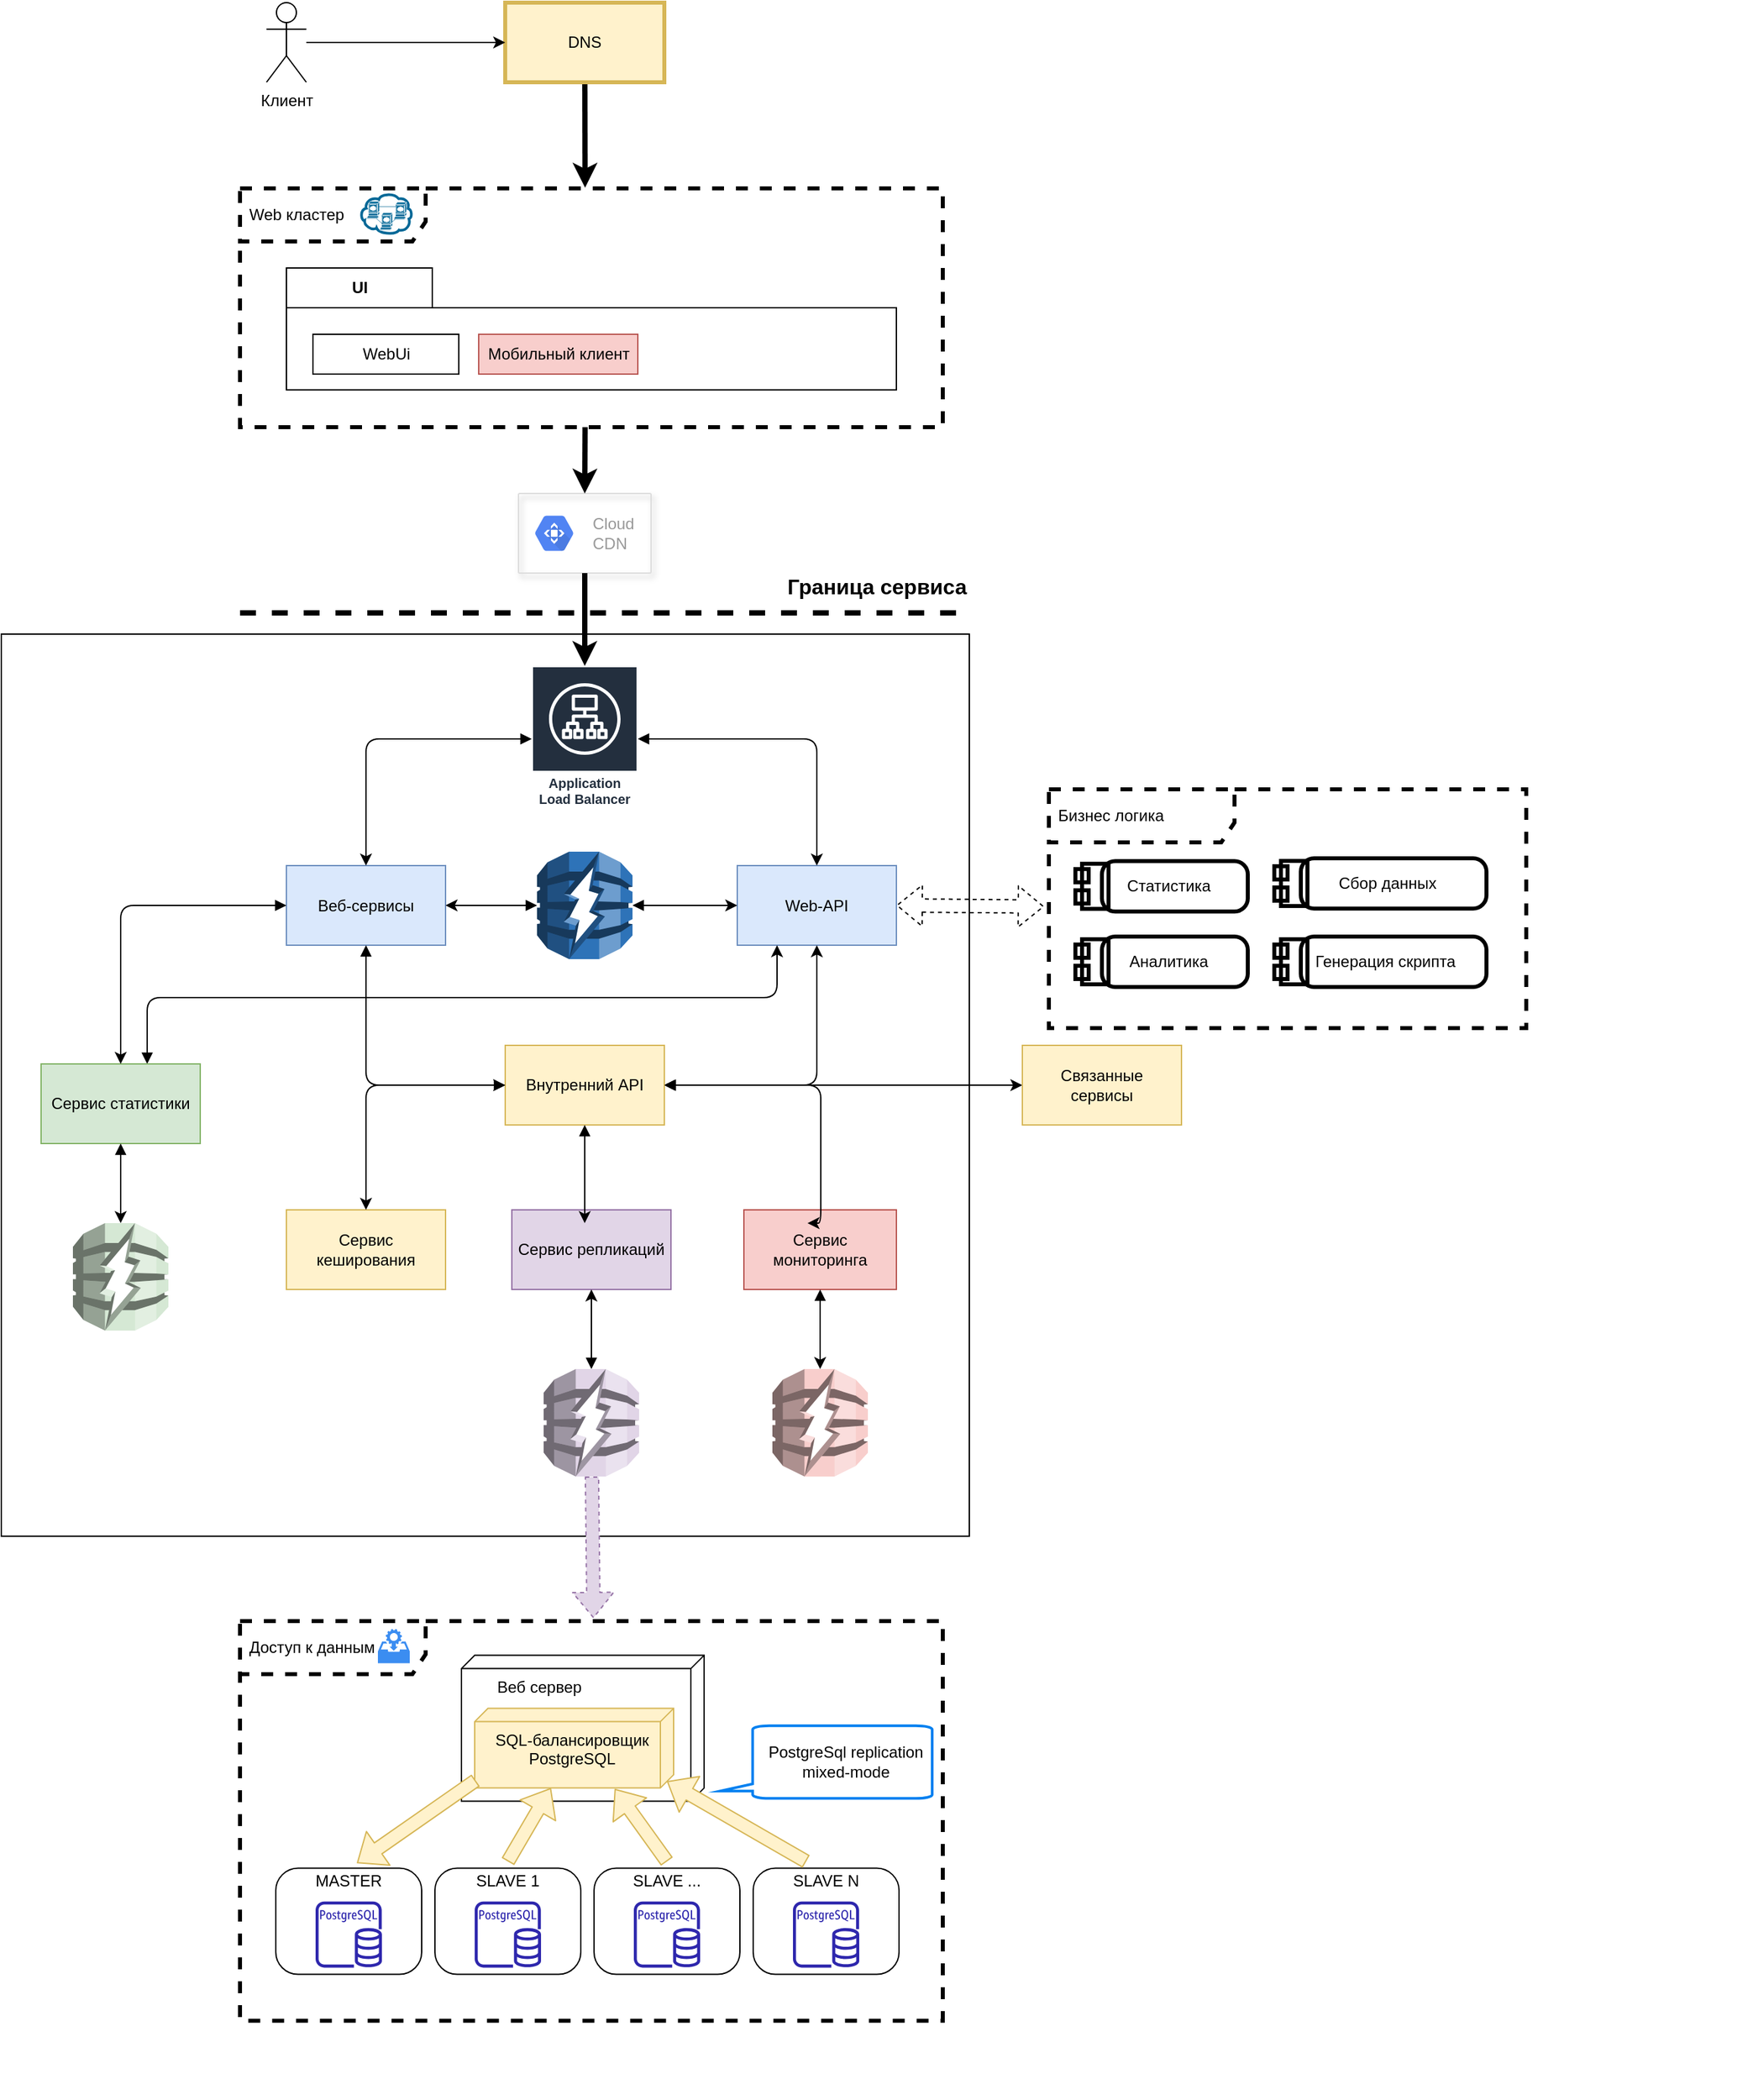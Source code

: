 <mxfile version="16.2.4" type="github">
  <diagram name="Page-1" id="b5b7bab2-c9e2-2cf4-8b2a-24fd1a2a6d21">
    <mxGraphModel dx="4239" dy="2589" grid="1" gridSize="10" guides="1" tooltips="1" connect="1" arrows="1" fold="1" page="1" pageScale="1" pageWidth="827" pageHeight="1169" background="none" math="0" shadow="0">
      <root>
        <mxCell id="0" />
        <mxCell id="1" parent="0" />
        <mxCell id="GngyZiU9fAiQqup7nZZj-29" value="" style="group" parent="1" vertex="1" connectable="0">
          <mxGeometry x="-160" y="-557" width="530" height="260" as="geometry" />
        </mxCell>
        <mxCell id="X_eCHFwMdrclcqPWtFl_-70" value="" style="group" vertex="1" connectable="0" parent="GngyZiU9fAiQqup7nZZj-29">
          <mxGeometry width="360" height="180" as="geometry" />
        </mxCell>
        <mxCell id="GngyZiU9fAiQqup7nZZj-30" value="Бизнес логика" style="shape=umlFrame;whiteSpace=wrap;html=1;width=140;height=40;boundedLbl=1;verticalAlign=middle;align=left;spacingLeft=5;fillColor=none;dashed=1;strokeWidth=3;" parent="X_eCHFwMdrclcqPWtFl_-70" vertex="1">
          <mxGeometry width="360" height="180" as="geometry" />
        </mxCell>
        <mxCell id="GngyZiU9fAiQqup7nZZj-40" value="Аналитика" style="shape=mxgraph.uml25.actionParams;html=1;align=center;verticalAlign=top;absoluteArcSize=1;arcSize=10;dashed=0;spacingLeft=10;spacingTop=5;strokeWidth=3;fillColor=none;" parent="X_eCHFwMdrclcqPWtFl_-70" vertex="1">
          <mxGeometry x="20" y="111.042" width="130" height="37.917" as="geometry" />
        </mxCell>
        <mxCell id="GngyZiU9fAiQqup7nZZj-41" value="Сбор данных" style="shape=mxgraph.uml25.actionParams;html=1;align=center;verticalAlign=top;absoluteArcSize=1;arcSize=10;dashed=0;spacingLeft=10;spacingTop=5;strokeWidth=3;fillColor=none;" parent="X_eCHFwMdrclcqPWtFl_-70" vertex="1">
          <mxGeometry x="170.0" y="51.997" width="160" height="37.917" as="geometry" />
        </mxCell>
        <mxCell id="GngyZiU9fAiQqup7nZZj-42" value="Генерация скрипта&amp;nbsp;" style="shape=mxgraph.uml25.actionParams;html=1;align=center;verticalAlign=top;absoluteArcSize=1;arcSize=10;dashed=0;spacingLeft=10;spacingTop=5;strokeWidth=3;fillColor=none;" parent="X_eCHFwMdrclcqPWtFl_-70" vertex="1">
          <mxGeometry x="170.0" y="111.042" width="160" height="37.917" as="geometry" />
        </mxCell>
        <mxCell id="GngyZiU9fAiQqup7nZZj-43" value="" style="shape=image;html=1;verticalAlign=top;verticalLabelPosition=bottom;labelBackgroundColor=#ffffff;imageAspect=0;aspect=fixed;image=https://cdn1.iconfinder.com/data/icons/software-engineering-and-video-gaming/512/512_Function_instruction_logic_operation_meeting_Hardware_Engineering_Internet-128.png;strokeWidth=3;fillColor=none;" parent="X_eCHFwMdrclcqPWtFl_-70" vertex="1">
          <mxGeometry x="93.764" y="7" width="28.909" height="28.909" as="geometry" />
        </mxCell>
        <mxCell id="GngyZiU9fAiQqup7nZZj-39" value="Статистика" style="shape=mxgraph.uml25.actionParams;html=1;align=center;verticalAlign=top;absoluteArcSize=1;arcSize=10;dashed=0;spacingLeft=10;spacingTop=5;strokeWidth=3;fillColor=none;" parent="X_eCHFwMdrclcqPWtFl_-70" vertex="1">
          <mxGeometry x="20" y="54.167" width="130" height="37.917" as="geometry" />
        </mxCell>
        <mxCell id="GngyZiU9fAiQqup7nZZj-45" value="" style="group" parent="1" vertex="1" connectable="0">
          <mxGeometry x="-781.5" y="30" width="543" height="400" as="geometry" />
        </mxCell>
        <mxCell id="X_eCHFwMdrclcqPWtFl_-67" value="" style="group" vertex="1" connectable="0" parent="GngyZiU9fAiQqup7nZZj-45">
          <mxGeometry x="11.5" y="40" width="530" height="301.26" as="geometry" />
        </mxCell>
        <mxCell id="GngyZiU9fAiQqup7nZZj-46" value="Доступ к данным" style="shape=umlFrame;whiteSpace=wrap;html=1;width=140;height=40;boundedLbl=1;verticalAlign=middle;align=left;spacingLeft=5;fillColor=none;dashed=1;strokeWidth=3;" parent="X_eCHFwMdrclcqPWtFl_-67" vertex="1">
          <mxGeometry width="530" height="301.26" as="geometry" />
        </mxCell>
        <mxCell id="GngyZiU9fAiQqup7nZZj-52" value="" style="sketch=0;html=1;aspect=fixed;strokeColor=none;shadow=0;align=center;verticalAlign=top;fillColor=#3B8DF1;shape=mxgraph.gcp2.data_access" parent="X_eCHFwMdrclcqPWtFl_-67" vertex="1">
          <mxGeometry x="104" y="5.998" width="24" height="25.8" as="geometry" />
        </mxCell>
        <mxCell id="X_eCHFwMdrclcqPWtFl_-37" value="&amp;nbsp; &amp;nbsp; &amp;nbsp; Веб сервер" style="verticalAlign=top;align=left;shape=cube;size=10;direction=south;fontStyle=0;html=1;boundedLbl=1;spacingLeft=5;fillColor=none;" vertex="1" parent="X_eCHFwMdrclcqPWtFl_-67">
          <mxGeometry x="167" y="25.8" width="183" height="110" as="geometry" />
        </mxCell>
        <mxCell id="X_eCHFwMdrclcqPWtFl_-38" value="SQL-балансировщик&lt;br&gt;PostgreSQL" style="verticalAlign=top;align=center;shape=cube;size=10;direction=south;html=1;boundedLbl=1;spacingLeft=5;fillColor=#fff2cc;strokeColor=#d6b656;" vertex="1" parent="X_eCHFwMdrclcqPWtFl_-37">
          <mxGeometry width="150" height="60" relative="1" as="geometry">
            <mxPoint x="10" y="40" as="offset" />
          </mxGeometry>
        </mxCell>
        <mxCell id="X_eCHFwMdrclcqPWtFl_-43" value="" style="group" vertex="1" connectable="0" parent="X_eCHFwMdrclcqPWtFl_-67">
          <mxGeometry x="27" y="181.26" width="110" height="85" as="geometry" />
        </mxCell>
        <mxCell id="X_eCHFwMdrclcqPWtFl_-40" value="" style="sketch=0;outlineConnect=0;fontColor=#232F3E;gradientColor=none;fillColor=#2E27AD;strokeColor=none;dashed=0;verticalLabelPosition=bottom;verticalAlign=top;align=center;html=1;fontSize=12;fontStyle=0;aspect=fixed;pointerEvents=1;shape=mxgraph.aws4.rds_postgresql_instance;" vertex="1" parent="X_eCHFwMdrclcqPWtFl_-43">
          <mxGeometry x="30" y="30" width="50" height="50" as="geometry" />
        </mxCell>
        <mxCell id="X_eCHFwMdrclcqPWtFl_-41" value="" style="rounded=1;whiteSpace=wrap;html=1;fillColor=none;perimeterSpacing=4;arcSize=21;align=center;" vertex="1" parent="X_eCHFwMdrclcqPWtFl_-43">
          <mxGeometry y="5" width="110" height="80" as="geometry" />
        </mxCell>
        <mxCell id="X_eCHFwMdrclcqPWtFl_-42" value="MASTER" style="text;html=1;strokeColor=none;fillColor=none;align=center;verticalAlign=middle;whiteSpace=wrap;rounded=0;" vertex="1" parent="X_eCHFwMdrclcqPWtFl_-43">
          <mxGeometry x="25" width="60" height="30" as="geometry" />
        </mxCell>
        <mxCell id="X_eCHFwMdrclcqPWtFl_-44" value="" style="group" vertex="1" connectable="0" parent="X_eCHFwMdrclcqPWtFl_-67">
          <mxGeometry x="147" y="181.26" width="110" height="85" as="geometry" />
        </mxCell>
        <mxCell id="X_eCHFwMdrclcqPWtFl_-45" value="" style="sketch=0;outlineConnect=0;fontColor=#232F3E;gradientColor=none;fillColor=#2E27AD;strokeColor=none;dashed=0;verticalLabelPosition=bottom;verticalAlign=top;align=center;html=1;fontSize=12;fontStyle=0;aspect=fixed;pointerEvents=1;shape=mxgraph.aws4.rds_postgresql_instance;" vertex="1" parent="X_eCHFwMdrclcqPWtFl_-44">
          <mxGeometry x="30" y="30" width="50" height="50" as="geometry" />
        </mxCell>
        <mxCell id="X_eCHFwMdrclcqPWtFl_-46" value="" style="rounded=1;whiteSpace=wrap;html=1;fillColor=none;perimeterSpacing=4;arcSize=21;align=center;" vertex="1" parent="X_eCHFwMdrclcqPWtFl_-44">
          <mxGeometry y="5" width="110" height="80" as="geometry" />
        </mxCell>
        <mxCell id="X_eCHFwMdrclcqPWtFl_-47" value="SLAVE 1" style="text;html=1;strokeColor=none;fillColor=none;align=center;verticalAlign=middle;whiteSpace=wrap;rounded=0;" vertex="1" parent="X_eCHFwMdrclcqPWtFl_-44">
          <mxGeometry x="25" width="60" height="30" as="geometry" />
        </mxCell>
        <mxCell id="X_eCHFwMdrclcqPWtFl_-48" value="" style="group" vertex="1" connectable="0" parent="X_eCHFwMdrclcqPWtFl_-67">
          <mxGeometry x="267" y="181.26" width="110" height="85" as="geometry" />
        </mxCell>
        <mxCell id="X_eCHFwMdrclcqPWtFl_-49" value="" style="sketch=0;outlineConnect=0;fontColor=#232F3E;gradientColor=none;fillColor=#2E27AD;strokeColor=none;dashed=0;verticalLabelPosition=bottom;verticalAlign=top;align=center;html=1;fontSize=12;fontStyle=0;aspect=fixed;pointerEvents=1;shape=mxgraph.aws4.rds_postgresql_instance;" vertex="1" parent="X_eCHFwMdrclcqPWtFl_-48">
          <mxGeometry x="30" y="30" width="50" height="50" as="geometry" />
        </mxCell>
        <mxCell id="X_eCHFwMdrclcqPWtFl_-50" value="" style="rounded=1;whiteSpace=wrap;html=1;fillColor=none;perimeterSpacing=4;arcSize=21;align=center;" vertex="1" parent="X_eCHFwMdrclcqPWtFl_-48">
          <mxGeometry y="5" width="110" height="80" as="geometry" />
        </mxCell>
        <mxCell id="X_eCHFwMdrclcqPWtFl_-51" value="SLAVE ..." style="text;html=1;strokeColor=none;fillColor=none;align=center;verticalAlign=middle;whiteSpace=wrap;rounded=0;" vertex="1" parent="X_eCHFwMdrclcqPWtFl_-48">
          <mxGeometry x="25" width="60" height="30" as="geometry" />
        </mxCell>
        <mxCell id="X_eCHFwMdrclcqPWtFl_-52" value="" style="group" vertex="1" connectable="0" parent="X_eCHFwMdrclcqPWtFl_-67">
          <mxGeometry x="387" y="181.26" width="110" height="85" as="geometry" />
        </mxCell>
        <mxCell id="X_eCHFwMdrclcqPWtFl_-53" value="" style="sketch=0;outlineConnect=0;fontColor=#232F3E;gradientColor=none;fillColor=#2E27AD;strokeColor=none;dashed=0;verticalLabelPosition=bottom;verticalAlign=top;align=center;html=1;fontSize=12;fontStyle=0;aspect=fixed;pointerEvents=1;shape=mxgraph.aws4.rds_postgresql_instance;" vertex="1" parent="X_eCHFwMdrclcqPWtFl_-52">
          <mxGeometry x="30" y="30" width="50" height="50" as="geometry" />
        </mxCell>
        <mxCell id="X_eCHFwMdrclcqPWtFl_-54" value="" style="rounded=1;whiteSpace=wrap;html=1;fillColor=none;perimeterSpacing=4;arcSize=21;align=center;" vertex="1" parent="X_eCHFwMdrclcqPWtFl_-52">
          <mxGeometry y="5" width="110" height="80" as="geometry" />
        </mxCell>
        <mxCell id="X_eCHFwMdrclcqPWtFl_-55" value="SLAVE N" style="text;html=1;strokeColor=none;fillColor=none;align=center;verticalAlign=middle;whiteSpace=wrap;rounded=0;" vertex="1" parent="X_eCHFwMdrclcqPWtFl_-52">
          <mxGeometry x="25" width="60" height="30" as="geometry" />
        </mxCell>
        <mxCell id="X_eCHFwMdrclcqPWtFl_-57" value="" style="shape=flexArrow;endArrow=classic;html=1;rounded=1;exitX=0.5;exitY=0;exitDx=0;exitDy=0;fillColor=#fff2cc;strokeColor=#d6b656;" edge="1" parent="X_eCHFwMdrclcqPWtFl_-67" source="X_eCHFwMdrclcqPWtFl_-47" target="X_eCHFwMdrclcqPWtFl_-38">
          <mxGeometry width="50" height="50" relative="1" as="geometry">
            <mxPoint x="177" y="391.26" as="sourcePoint" />
            <mxPoint x="227" y="341.26" as="targetPoint" />
          </mxGeometry>
        </mxCell>
        <mxCell id="X_eCHFwMdrclcqPWtFl_-62" value="" style="shape=flexArrow;endArrow=classic;html=1;rounded=1;entryX=1.011;entryY=0.296;entryDx=0;entryDy=0;entryPerimeter=0;exitX=0.5;exitY=0;exitDx=0;exitDy=0;fillColor=#fff2cc;strokeColor=#d6b656;" edge="1" parent="X_eCHFwMdrclcqPWtFl_-67" source="X_eCHFwMdrclcqPWtFl_-51" target="X_eCHFwMdrclcqPWtFl_-38">
          <mxGeometry width="50" height="50" relative="1" as="geometry">
            <mxPoint x="287" y="201.26" as="sourcePoint" />
            <mxPoint x="337" y="151.26" as="targetPoint" />
          </mxGeometry>
        </mxCell>
        <mxCell id="X_eCHFwMdrclcqPWtFl_-63" value="" style="shape=flexArrow;endArrow=classic;html=1;rounded=1;entryX=0;entryY=0;entryDx=55;entryDy=5;entryPerimeter=0;exitX=0.25;exitY=0;exitDx=0;exitDy=0;fillColor=#fff2cc;strokeColor=#d6b656;" edge="1" parent="X_eCHFwMdrclcqPWtFl_-67" source="X_eCHFwMdrclcqPWtFl_-55" target="X_eCHFwMdrclcqPWtFl_-38">
          <mxGeometry width="50" height="50" relative="1" as="geometry">
            <mxPoint x="387" y="181.26" as="sourcePoint" />
            <mxPoint x="437" y="131.26" as="targetPoint" />
          </mxGeometry>
        </mxCell>
        <mxCell id="X_eCHFwMdrclcqPWtFl_-64" value="" style="shape=flexArrow;endArrow=classic;html=1;rounded=1;entryX=0.603;entryY=0.04;entryDx=0;entryDy=0;entryPerimeter=0;exitX=0.904;exitY=0.995;exitDx=0;exitDy=0;exitPerimeter=0;fillColor=#fff2cc;strokeColor=#d6b656;" edge="1" parent="X_eCHFwMdrclcqPWtFl_-67" source="X_eCHFwMdrclcqPWtFl_-38" target="X_eCHFwMdrclcqPWtFl_-42">
          <mxGeometry width="50" height="50" relative="1" as="geometry">
            <mxPoint x="87" y="151.26" as="sourcePoint" />
            <mxPoint x="137" y="101.26" as="targetPoint" />
          </mxGeometry>
        </mxCell>
        <mxCell id="X_eCHFwMdrclcqPWtFl_-65" value="" style="html=1;verticalLabelPosition=bottom;align=center;labelBackgroundColor=#ffffff;verticalAlign=top;strokeWidth=2;strokeColor=#0080F0;shadow=0;dashed=0;shape=mxgraph.ios7.icons.message;rounded=1;fillColor=none;direction=south;" vertex="1" parent="X_eCHFwMdrclcqPWtFl_-67">
          <mxGeometry x="362" y="78.89" width="160" height="54.75" as="geometry" />
        </mxCell>
        <mxCell id="X_eCHFwMdrclcqPWtFl_-66" value="PostgreSql replication mixed-mode" style="text;html=1;strokeColor=none;fillColor=none;align=center;verticalAlign=middle;whiteSpace=wrap;rounded=0;" vertex="1" parent="X_eCHFwMdrclcqPWtFl_-67">
          <mxGeometry x="392" y="91.27" width="130" height="30" as="geometry" />
        </mxCell>
        <mxCell id="GngyZiU9fAiQqup7nZZj-77" value="Web кластер" style="shape=umlFrame;whiteSpace=wrap;html=1;width=140;height=40;boundedLbl=1;verticalAlign=middle;align=left;spacingLeft=5;fillColor=none;dashed=1;strokeWidth=3;" parent="1" vertex="1">
          <mxGeometry x="-770" y="-1010" width="530" height="180" as="geometry" />
        </mxCell>
        <mxCell id="GngyZiU9fAiQqup7nZZj-78" value="" style="shape=mxgraph.cisco.storage.web_cluster;html=1;pointerEvents=1;dashed=0;fillColor=#036897;strokeColor=#ffffff;strokeWidth=2;verticalLabelPosition=bottom;verticalAlign=top;align=center;outlineConnect=0;" parent="1" vertex="1">
          <mxGeometry x="-680" y="-1006.62" width="40" height="30.63" as="geometry" />
        </mxCell>
        <mxCell id="GngyZiU9fAiQqup7nZZj-79" value="UI" style="shape=folder;fontStyle=1;tabWidth=110;tabHeight=30;tabPosition=left;html=1;boundedLbl=1;labelInHeader=1;container=1;collapsible=0;recursiveResize=0;" parent="1" vertex="1">
          <mxGeometry x="-735" y="-950" width="460" height="91.87" as="geometry" />
        </mxCell>
        <mxCell id="GngyZiU9fAiQqup7nZZj-80" value="WebUi" style="html=1;" parent="GngyZiU9fAiQqup7nZZj-79" vertex="1">
          <mxGeometry width="110" height="30" relative="1" as="geometry">
            <mxPoint x="20" y="50" as="offset" />
          </mxGeometry>
        </mxCell>
        <mxCell id="GngyZiU9fAiQqup7nZZj-81" value="Мобильный клиент" style="html=1;fillColor=#f8cecc;strokeColor=#b85450;" parent="1" vertex="1">
          <mxGeometry x="-590" y="-900" width="120" height="30" as="geometry" />
        </mxCell>
        <mxCell id="GngyZiU9fAiQqup7nZZj-82" style="edgeStyle=none;rounded=0;orthogonalLoop=1;jettySize=auto;html=1;entryX=0.491;entryY=-0.003;entryDx=0;entryDy=0;entryPerimeter=0;strokeWidth=4;" parent="1" source="GngyZiU9fAiQqup7nZZj-83" target="GngyZiU9fAiQqup7nZZj-77" edge="1">
          <mxGeometry relative="1" as="geometry" />
        </mxCell>
        <mxCell id="GngyZiU9fAiQqup7nZZj-83" value="DNS" style="rounded=0;whiteSpace=wrap;html=1;strokeWidth=3;fillColor=#fff2cc;strokeColor=#d6b656;" parent="1" vertex="1">
          <mxGeometry x="-570" y="-1150" width="120" height="60" as="geometry" />
        </mxCell>
        <mxCell id="GngyZiU9fAiQqup7nZZj-85" value="" style="strokeColor=#dddddd;shadow=1;strokeWidth=1;rounded=1;absoluteArcSize=1;arcSize=2;fillColor=none;" parent="1" vertex="1">
          <mxGeometry x="-560" y="-780" width="100" height="60" as="geometry" />
        </mxCell>
        <mxCell id="GngyZiU9fAiQqup7nZZj-86" value="Cloud &#xa;CDN" style="sketch=0;dashed=0;connectable=0;html=1;fillColor=#5184F3;strokeColor=none;shape=mxgraph.gcp2.hexIcon;prIcon=cloud_cdn;part=1;labelPosition=right;verticalLabelPosition=middle;align=left;verticalAlign=middle;spacingLeft=5;fontColor=#999999;fontSize=12;" parent="GngyZiU9fAiQqup7nZZj-85" vertex="1">
          <mxGeometry y="0.5" width="44" height="39" relative="1" as="geometry">
            <mxPoint x="5" y="-19.5" as="offset" />
          </mxGeometry>
        </mxCell>
        <mxCell id="GngyZiU9fAiQqup7nZZj-87" style="edgeStyle=none;rounded=0;orthogonalLoop=1;jettySize=auto;html=1;entryX=0.5;entryY=0;entryDx=0;entryDy=0;strokeWidth=4;exitX=0.491;exitY=1;exitDx=0;exitDy=0;exitPerimeter=0;" parent="1" source="GngyZiU9fAiQqup7nZZj-77" target="GngyZiU9fAiQqup7nZZj-85" edge="1">
          <mxGeometry relative="1" as="geometry">
            <mxPoint x="-510" y="-680" as="sourcePoint" />
          </mxGeometry>
        </mxCell>
        <mxCell id="X_eCHFwMdrclcqPWtFl_-2" style="edgeStyle=orthogonalEdgeStyle;rounded=0;orthogonalLoop=1;jettySize=auto;html=1;" edge="1" parent="1" source="X_eCHFwMdrclcqPWtFl_-1" target="GngyZiU9fAiQqup7nZZj-83">
          <mxGeometry relative="1" as="geometry" />
        </mxCell>
        <mxCell id="X_eCHFwMdrclcqPWtFl_-1" value="Клиент" style="shape=umlActor;verticalLabelPosition=bottom;verticalAlign=top;html=1;outlineConnect=0;" vertex="1" parent="1">
          <mxGeometry x="-750" y="-1150" width="30" height="60" as="geometry" />
        </mxCell>
        <mxCell id="X_eCHFwMdrclcqPWtFl_-34" style="edgeStyle=orthogonalEdgeStyle;rounded=1;orthogonalLoop=1;jettySize=auto;html=1;entryX=0;entryY=0.5;entryDx=0;entryDy=0;startArrow=block;startFill=1;" edge="1" parent="1" source="X_eCHFwMdrclcqPWtFl_-13" target="X_eCHFwMdrclcqPWtFl_-33">
          <mxGeometry relative="1" as="geometry" />
        </mxCell>
        <mxCell id="X_eCHFwMdrclcqPWtFl_-33" value="Связанные &lt;br&gt;сервисы" style="rounded=0;whiteSpace=wrap;html=1;fillColor=#fff2cc;strokeColor=#d6b656;" vertex="1" parent="1">
          <mxGeometry x="-180" y="-364" width="120" height="60" as="geometry" />
        </mxCell>
        <mxCell id="X_eCHFwMdrclcqPWtFl_-36" value="" style="group" vertex="1" connectable="0" parent="1">
          <mxGeometry x="-950" y="-690" width="730" height="696" as="geometry" />
        </mxCell>
        <mxCell id="X_eCHFwMdrclcqPWtFl_-35" value="" style="rounded=0;whiteSpace=wrap;html=1;fillColor=none;" vertex="1" parent="X_eCHFwMdrclcqPWtFl_-36">
          <mxGeometry y="16" width="730" height="680" as="geometry" />
        </mxCell>
        <mxCell id="GngyZiU9fAiQqup7nZZj-88" value="Application Load Balancer" style="sketch=0;outlineConnect=0;fontColor=#232F3E;gradientColor=none;strokeColor=#ffffff;fillColor=#232F3E;dashed=0;verticalLabelPosition=middle;verticalAlign=bottom;align=center;html=1;whiteSpace=wrap;fontSize=10;fontStyle=1;spacing=3;shape=mxgraph.aws4.productIcon;prIcon=mxgraph.aws4.application_load_balancer;" parent="X_eCHFwMdrclcqPWtFl_-36" vertex="1">
          <mxGeometry x="400" y="40" width="80" height="110" as="geometry" />
        </mxCell>
        <mxCell id="GngyZiU9fAiQqup7nZZj-89" value="" style="endArrow=none;dashed=1;html=1;rounded=0;strokeWidth=4;" parent="X_eCHFwMdrclcqPWtFl_-36" edge="1">
          <mxGeometry width="50" height="50" relative="1" as="geometry">
            <mxPoint x="180" as="sourcePoint" />
            <mxPoint x="720" as="targetPoint" />
          </mxGeometry>
        </mxCell>
        <mxCell id="GngyZiU9fAiQqup7nZZj-90" value="Граница сервиса" style="edgeLabel;html=1;align=center;verticalAlign=middle;resizable=0;points=[];fontSize=16;fontStyle=1" parent="GngyZiU9fAiQqup7nZZj-89" vertex="1" connectable="0">
          <mxGeometry x="0.63" y="-2" relative="1" as="geometry">
            <mxPoint x="40" y="-22" as="offset" />
          </mxGeometry>
        </mxCell>
        <mxCell id="X_eCHFwMdrclcqPWtFl_-5" value="" style="outlineConnect=0;dashed=0;verticalLabelPosition=bottom;verticalAlign=top;align=center;html=1;shape=mxgraph.aws3.db_accelerator;fillColor=#2E73B8;gradientColor=none;" vertex="1" parent="X_eCHFwMdrclcqPWtFl_-36">
          <mxGeometry x="404" y="180" width="72" height="81" as="geometry" />
        </mxCell>
        <mxCell id="X_eCHFwMdrclcqPWtFl_-6" value="Веб-сервисы" style="rounded=0;whiteSpace=wrap;html=1;fillColor=#dae8fc;strokeColor=#6c8ebf;" vertex="1" parent="X_eCHFwMdrclcqPWtFl_-36">
          <mxGeometry x="215" y="190.5" width="120" height="60" as="geometry" />
        </mxCell>
        <mxCell id="X_eCHFwMdrclcqPWtFl_-11" style="edgeStyle=orthogonalEdgeStyle;rounded=1;orthogonalLoop=1;jettySize=auto;html=1;startArrow=block;startFill=1;" edge="1" parent="X_eCHFwMdrclcqPWtFl_-36" source="GngyZiU9fAiQqup7nZZj-88" target="X_eCHFwMdrclcqPWtFl_-6">
          <mxGeometry relative="1" as="geometry" />
        </mxCell>
        <mxCell id="X_eCHFwMdrclcqPWtFl_-8" style="edgeStyle=orthogonalEdgeStyle;orthogonalLoop=1;jettySize=auto;html=1;rounded=1;startArrow=block;startFill=1;" edge="1" parent="X_eCHFwMdrclcqPWtFl_-36" source="X_eCHFwMdrclcqPWtFl_-5" target="X_eCHFwMdrclcqPWtFl_-6">
          <mxGeometry relative="1" as="geometry" />
        </mxCell>
        <mxCell id="X_eCHFwMdrclcqPWtFl_-7" value="Web-API" style="rounded=0;whiteSpace=wrap;html=1;fillColor=#dae8fc;strokeColor=#6c8ebf;" vertex="1" parent="X_eCHFwMdrclcqPWtFl_-36">
          <mxGeometry x="555" y="190.5" width="120" height="60" as="geometry" />
        </mxCell>
        <mxCell id="X_eCHFwMdrclcqPWtFl_-12" style="edgeStyle=orthogonalEdgeStyle;rounded=1;orthogonalLoop=1;jettySize=auto;html=1;entryX=0.5;entryY=0;entryDx=0;entryDy=0;startArrow=block;startFill=1;" edge="1" parent="X_eCHFwMdrclcqPWtFl_-36" source="GngyZiU9fAiQqup7nZZj-88" target="X_eCHFwMdrclcqPWtFl_-7">
          <mxGeometry relative="1" as="geometry" />
        </mxCell>
        <mxCell id="X_eCHFwMdrclcqPWtFl_-10" style="edgeStyle=orthogonalEdgeStyle;rounded=1;orthogonalLoop=1;jettySize=auto;html=1;startArrow=block;startFill=1;" edge="1" parent="X_eCHFwMdrclcqPWtFl_-36" source="X_eCHFwMdrclcqPWtFl_-5" target="X_eCHFwMdrclcqPWtFl_-7">
          <mxGeometry relative="1" as="geometry" />
        </mxCell>
        <mxCell id="X_eCHFwMdrclcqPWtFl_-15" style="edgeStyle=orthogonalEdgeStyle;rounded=1;orthogonalLoop=1;jettySize=auto;html=1;entryX=0.5;entryY=1;entryDx=0;entryDy=0;startArrow=block;startFill=1;" edge="1" parent="X_eCHFwMdrclcqPWtFl_-36" source="X_eCHFwMdrclcqPWtFl_-13" target="X_eCHFwMdrclcqPWtFl_-7">
          <mxGeometry relative="1" as="geometry" />
        </mxCell>
        <mxCell id="X_eCHFwMdrclcqPWtFl_-13" value="Внутренний API" style="rounded=0;whiteSpace=wrap;html=1;fillColor=#fff2cc;strokeColor=#d6b656;" vertex="1" parent="X_eCHFwMdrclcqPWtFl_-36">
          <mxGeometry x="380" y="326" width="120" height="60" as="geometry" />
        </mxCell>
        <mxCell id="X_eCHFwMdrclcqPWtFl_-14" style="edgeStyle=orthogonalEdgeStyle;rounded=1;orthogonalLoop=1;jettySize=auto;html=1;entryX=0;entryY=0.5;entryDx=0;entryDy=0;startArrow=block;startFill=1;" edge="1" parent="X_eCHFwMdrclcqPWtFl_-36" source="X_eCHFwMdrclcqPWtFl_-6" target="X_eCHFwMdrclcqPWtFl_-13">
          <mxGeometry relative="1" as="geometry">
            <Array as="points">
              <mxPoint x="275" y="356" />
            </Array>
          </mxGeometry>
        </mxCell>
        <mxCell id="X_eCHFwMdrclcqPWtFl_-16" value="Сервис мониторинга" style="rounded=0;whiteSpace=wrap;html=1;fillColor=#f8cecc;strokeColor=#b85450;" vertex="1" parent="X_eCHFwMdrclcqPWtFl_-36">
          <mxGeometry x="560" y="450" width="115" height="60" as="geometry" />
        </mxCell>
        <mxCell id="X_eCHFwMdrclcqPWtFl_-17" style="edgeStyle=orthogonalEdgeStyle;rounded=1;orthogonalLoop=1;jettySize=auto;html=1;entryX=0.417;entryY=0.167;entryDx=0;entryDy=0;entryPerimeter=0;startArrow=block;startFill=1;" edge="1" parent="X_eCHFwMdrclcqPWtFl_-36" source="X_eCHFwMdrclcqPWtFl_-13" target="X_eCHFwMdrclcqPWtFl_-16">
          <mxGeometry relative="1" as="geometry">
            <Array as="points">
              <mxPoint x="618" y="356" />
              <mxPoint x="618" y="460" />
            </Array>
          </mxGeometry>
        </mxCell>
        <mxCell id="X_eCHFwMdrclcqPWtFl_-18" value="" style="outlineConnect=0;dashed=0;verticalLabelPosition=bottom;verticalAlign=top;align=center;html=1;shape=mxgraph.aws3.db_accelerator;fillColor=#f8cecc;strokeColor=#b85450;" vertex="1" parent="X_eCHFwMdrclcqPWtFl_-36">
          <mxGeometry x="581.5" y="570" width="72" height="81" as="geometry" />
        </mxCell>
        <mxCell id="X_eCHFwMdrclcqPWtFl_-19" style="edgeStyle=orthogonalEdgeStyle;rounded=1;orthogonalLoop=1;jettySize=auto;html=1;entryX=0.5;entryY=0;entryDx=0;entryDy=0;entryPerimeter=0;startArrow=block;startFill=1;" edge="1" parent="X_eCHFwMdrclcqPWtFl_-36" source="X_eCHFwMdrclcqPWtFl_-16" target="X_eCHFwMdrclcqPWtFl_-18">
          <mxGeometry relative="1" as="geometry" />
        </mxCell>
        <mxCell id="X_eCHFwMdrclcqPWtFl_-20" value="Сервис кеширования" style="rounded=0;whiteSpace=wrap;html=1;fillColor=#fff2cc;strokeColor=#d6b656;" vertex="1" parent="X_eCHFwMdrclcqPWtFl_-36">
          <mxGeometry x="215" y="450" width="120" height="60" as="geometry" />
        </mxCell>
        <mxCell id="X_eCHFwMdrclcqPWtFl_-21" style="edgeStyle=orthogonalEdgeStyle;rounded=1;orthogonalLoop=1;jettySize=auto;html=1;startArrow=block;startFill=1;" edge="1" parent="X_eCHFwMdrclcqPWtFl_-36" source="X_eCHFwMdrclcqPWtFl_-13" target="X_eCHFwMdrclcqPWtFl_-20">
          <mxGeometry relative="1" as="geometry" />
        </mxCell>
        <mxCell id="X_eCHFwMdrclcqPWtFl_-22" value="Сервис репликаций" style="rounded=0;whiteSpace=wrap;html=1;fillColor=#e1d5e7;strokeColor=#9673a6;" vertex="1" parent="X_eCHFwMdrclcqPWtFl_-36">
          <mxGeometry x="385" y="450" width="120" height="60" as="geometry" />
        </mxCell>
        <mxCell id="X_eCHFwMdrclcqPWtFl_-28" style="edgeStyle=orthogonalEdgeStyle;rounded=1;orthogonalLoop=1;jettySize=auto;html=1;entryX=0.458;entryY=0.167;entryDx=0;entryDy=0;entryPerimeter=0;startArrow=block;startFill=1;" edge="1" parent="X_eCHFwMdrclcqPWtFl_-36" source="X_eCHFwMdrclcqPWtFl_-13" target="X_eCHFwMdrclcqPWtFl_-22">
          <mxGeometry relative="1" as="geometry" />
        </mxCell>
        <mxCell id="X_eCHFwMdrclcqPWtFl_-25" style="edgeStyle=orthogonalEdgeStyle;rounded=1;orthogonalLoop=1;jettySize=auto;html=1;startArrow=block;startFill=1;entryX=0.25;entryY=1;entryDx=0;entryDy=0;" edge="1" parent="X_eCHFwMdrclcqPWtFl_-36" source="X_eCHFwMdrclcqPWtFl_-23" target="X_eCHFwMdrclcqPWtFl_-7">
          <mxGeometry relative="1" as="geometry">
            <mxPoint x="610" y="260" as="targetPoint" />
            <Array as="points">
              <mxPoint x="110" y="290" />
              <mxPoint x="585" y="290" />
            </Array>
          </mxGeometry>
        </mxCell>
        <mxCell id="X_eCHFwMdrclcqPWtFl_-23" value="Сервис статистики" style="rounded=0;whiteSpace=wrap;html=1;fillColor=#d5e8d4;strokeColor=#82b366;" vertex="1" parent="X_eCHFwMdrclcqPWtFl_-36">
          <mxGeometry x="30" y="340" width="120" height="60" as="geometry" />
        </mxCell>
        <mxCell id="X_eCHFwMdrclcqPWtFl_-24" style="edgeStyle=orthogonalEdgeStyle;rounded=1;orthogonalLoop=1;jettySize=auto;html=1;entryX=0.5;entryY=0;entryDx=0;entryDy=0;startArrow=block;startFill=1;" edge="1" parent="X_eCHFwMdrclcqPWtFl_-36" source="X_eCHFwMdrclcqPWtFl_-6" target="X_eCHFwMdrclcqPWtFl_-23">
          <mxGeometry relative="1" as="geometry" />
        </mxCell>
        <mxCell id="X_eCHFwMdrclcqPWtFl_-26" value="" style="outlineConnect=0;dashed=0;verticalLabelPosition=bottom;verticalAlign=top;align=center;html=1;shape=mxgraph.aws3.db_accelerator;fillColor=#d5e8d4;strokeColor=#82b366;" vertex="1" parent="X_eCHFwMdrclcqPWtFl_-36">
          <mxGeometry x="54" y="460" width="72" height="81" as="geometry" />
        </mxCell>
        <mxCell id="X_eCHFwMdrclcqPWtFl_-27" style="edgeStyle=orthogonalEdgeStyle;rounded=1;orthogonalLoop=1;jettySize=auto;html=1;entryX=0.5;entryY=0;entryDx=0;entryDy=0;entryPerimeter=0;startArrow=block;startFill=1;" edge="1" parent="X_eCHFwMdrclcqPWtFl_-36" source="X_eCHFwMdrclcqPWtFl_-23" target="X_eCHFwMdrclcqPWtFl_-26">
          <mxGeometry relative="1" as="geometry" />
        </mxCell>
        <mxCell id="X_eCHFwMdrclcqPWtFl_-31" style="edgeStyle=orthogonalEdgeStyle;rounded=1;orthogonalLoop=1;jettySize=auto;html=1;entryX=0.5;entryY=1;entryDx=0;entryDy=0;startArrow=block;startFill=1;" edge="1" parent="X_eCHFwMdrclcqPWtFl_-36" source="X_eCHFwMdrclcqPWtFl_-29" target="X_eCHFwMdrclcqPWtFl_-22">
          <mxGeometry relative="1" as="geometry" />
        </mxCell>
        <mxCell id="X_eCHFwMdrclcqPWtFl_-29" value="" style="outlineConnect=0;dashed=0;verticalLabelPosition=bottom;verticalAlign=top;align=center;html=1;shape=mxgraph.aws3.db_accelerator;fillColor=#e1d5e7;strokeColor=#9673a6;" vertex="1" parent="X_eCHFwMdrclcqPWtFl_-36">
          <mxGeometry x="409" y="570" width="72" height="81" as="geometry" />
        </mxCell>
        <mxCell id="GngyZiU9fAiQqup7nZZj-84" style="edgeStyle=none;rounded=0;orthogonalLoop=1;jettySize=auto;html=1;fontSize=16;strokeWidth=4;" parent="1" source="GngyZiU9fAiQqup7nZZj-85" target="GngyZiU9fAiQqup7nZZj-88" edge="1">
          <mxGeometry relative="1" as="geometry" />
        </mxCell>
        <mxCell id="X_eCHFwMdrclcqPWtFl_-69" value="" style="endArrow=classic;html=1;rounded=1;entryX=0.503;entryY=-0.007;entryDx=0;entryDy=0;entryPerimeter=0;shape=flexArrow;dashed=1;fillColor=#e1d5e7;strokeColor=#9673a6;" edge="1" parent="1" source="X_eCHFwMdrclcqPWtFl_-29" target="GngyZiU9fAiQqup7nZZj-46">
          <mxGeometry width="50" height="50" relative="1" as="geometry">
            <mxPoint x="-520" y="50" as="sourcePoint" />
            <mxPoint x="-470" as="targetPoint" />
          </mxGeometry>
        </mxCell>
        <mxCell id="X_eCHFwMdrclcqPWtFl_-71" value="" style="shape=flexArrow;endArrow=classic;startArrow=classic;html=1;rounded=1;dashed=1;exitX=1;exitY=0.5;exitDx=0;exitDy=0;entryX=-0.01;entryY=0.491;entryDx=0;entryDy=0;entryPerimeter=0;" edge="1" parent="1" source="X_eCHFwMdrclcqPWtFl_-7" target="GngyZiU9fAiQqup7nZZj-30">
          <mxGeometry width="100" height="100" relative="1" as="geometry">
            <mxPoint x="-250" y="-420" as="sourcePoint" />
            <mxPoint x="-150" y="-520" as="targetPoint" />
          </mxGeometry>
        </mxCell>
      </root>
    </mxGraphModel>
  </diagram>
</mxfile>

